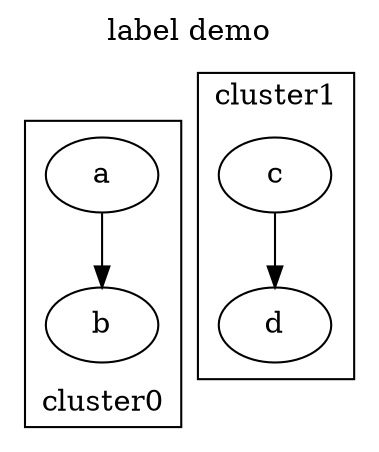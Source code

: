 digraph G {
  label = "label demo";
  labelloc="top";
  labeljust="center";
  subgraph cluster0 {
    a;
    b;
    a->b;
    label = "cluster0";
    labelloc="bottom"
  }
  subgraph cluster1 {
    c;
    d;
    c->d;
    label = "cluster1";
    labelloc="top"
  }
}
